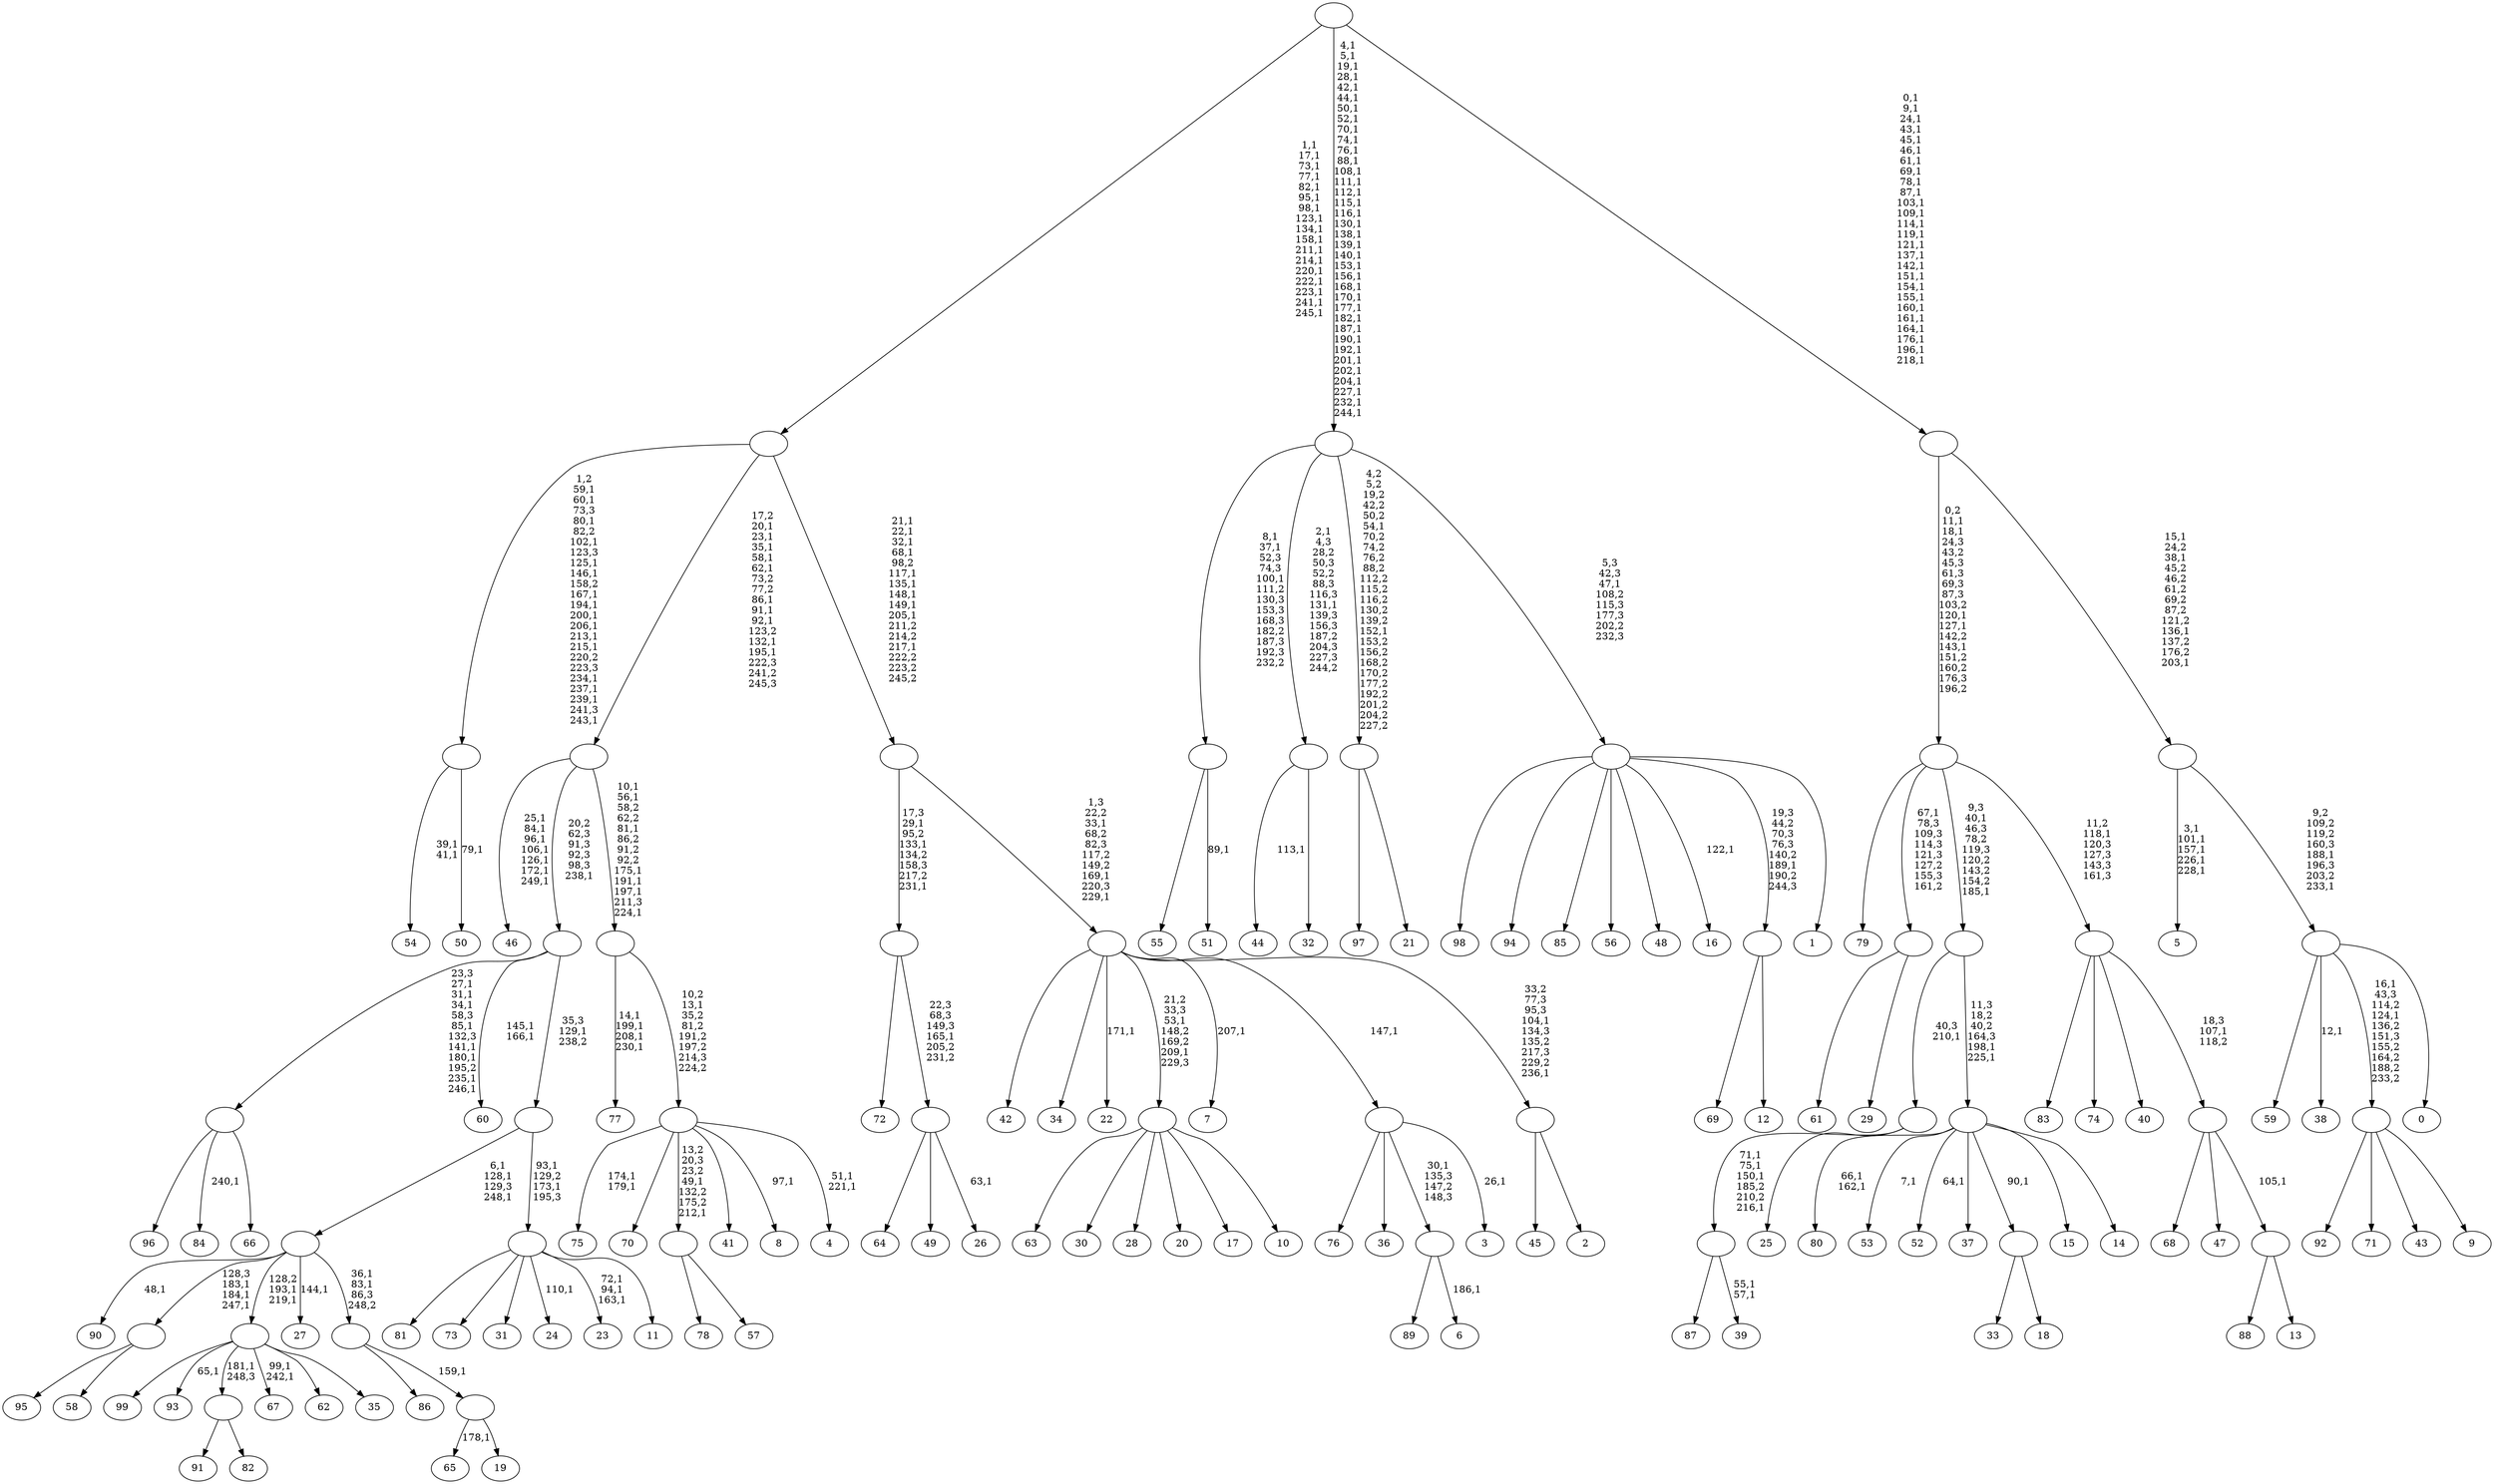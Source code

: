 digraph T {
	350 [label="99"]
	349 [label="98"]
	348 [label="97"]
	347 [label="96"]
	346 [label="95"]
	345 [label="94"]
	344 [label="93"]
	342 [label="92"]
	341 [label="91"]
	340 [label="90"]
	338 [label="89"]
	337 [label="88"]
	336 [label="87"]
	335 [label="86"]
	334 [label="85"]
	333 [label="84"]
	331 [label="83"]
	330 [label="82"]
	329 [label=""]
	328 [label="81"]
	327 [label="80"]
	324 [label="79"]
	323 [label="78"]
	322 [label="77"]
	317 [label="76"]
	316 [label="75"]
	313 [label="74"]
	312 [label="73"]
	311 [label="72"]
	310 [label="71"]
	309 [label="70"]
	308 [label="69"]
	307 [label="68"]
	306 [label="67"]
	303 [label="66"]
	302 [label=""]
	294 [label="65"]
	292 [label="64"]
	291 [label="63"]
	290 [label="62"]
	289 [label="61"]
	288 [label="60"]
	285 [label="59"]
	284 [label="58"]
	283 [label=""]
	280 [label="57"]
	279 [label=""]
	277 [label="56"]
	276 [label="55"]
	275 [label="54"]
	272 [label="53"]
	270 [label="52"]
	268 [label="51"]
	266 [label=""]
	263 [label="50"]
	261 [label=""]
	245 [label="49"]
	244 [label="48"]
	243 [label="47"]
	242 [label="46"]
	234 [label="45"]
	233 [label="44"]
	231 [label="43"]
	230 [label="42"]
	229 [label="41"]
	228 [label="40"]
	227 [label="39"]
	224 [label=""]
	220 [label="38"]
	218 [label="37"]
	217 [label="36"]
	216 [label="35"]
	215 [label=""]
	213 [label="34"]
	212 [label="33"]
	211 [label="32"]
	210 [label=""]
	208 [label="31"]
	207 [label="30"]
	206 [label="29"]
	205 [label=""]
	204 [label="28"]
	203 [label="27"]
	201 [label="26"]
	199 [label=""]
	198 [label=""]
	195 [label="25"]
	194 [label=""]
	193 [label="24"]
	191 [label="23"]
	187 [label="22"]
	185 [label="21"]
	184 [label=""]
	182 [label="20"]
	181 [label="19"]
	180 [label=""]
	179 [label=""]
	177 [label=""]
	174 [label="18"]
	173 [label=""]
	172 [label="17"]
	171 [label="16"]
	169 [label="15"]
	168 [label="14"]
	167 [label=""]
	165 [label=""]
	163 [label="13"]
	162 [label=""]
	161 [label=""]
	160 [label=""]
	159 [label=""]
	154 [label="12"]
	153 [label=""]
	152 [label="11"]
	151 [label=""]
	149 [label=""]
	148 [label=""]
	147 [label="10"]
	146 [label=""]
	144 [label="9"]
	143 [label=""]
	141 [label="8"]
	139 [label="7"]
	137 [label="6"]
	135 [label=""]
	134 [label="5"]
	128 [label="4"]
	125 [label=""]
	124 [label=""]
	117 [label=""]
	107 [label="3"]
	105 [label=""]
	104 [label="2"]
	103 [label=""]
	101 [label=""]
	98 [label=""]
	88 [label=""]
	71 [label="1"]
	70 [label=""]
	69 [label=""]
	33 [label="0"]
	32 [label=""]
	30 [label=""]
	26 [label=""]
	0 [label=""]
	329 -> 341 [label=""]
	329 -> 330 [label=""]
	302 -> 333 [label="240,1"]
	302 -> 347 [label=""]
	302 -> 303 [label=""]
	283 -> 346 [label=""]
	283 -> 284 [label=""]
	279 -> 323 [label=""]
	279 -> 280 [label=""]
	266 -> 268 [label="89,1"]
	266 -> 276 [label=""]
	261 -> 263 [label="79,1"]
	261 -> 275 [label="39,1\n41,1"]
	224 -> 227 [label="55,1\n57,1"]
	224 -> 336 [label=""]
	215 -> 306 [label="99,1\n242,1"]
	215 -> 344 [label="65,1"]
	215 -> 350 [label=""]
	215 -> 329 [label="181,1\n248,3"]
	215 -> 290 [label=""]
	215 -> 216 [label=""]
	210 -> 233 [label="113,1"]
	210 -> 211 [label=""]
	205 -> 289 [label=""]
	205 -> 206 [label=""]
	199 -> 201 [label="63,1"]
	199 -> 292 [label=""]
	199 -> 245 [label=""]
	198 -> 311 [label=""]
	198 -> 199 [label="22,3\n68,3\n149,3\n165,1\n205,2\n231,2"]
	194 -> 224 [label="71,1\n75,1\n150,1\n185,2\n210,2\n216,1"]
	194 -> 195 [label=""]
	184 -> 348 [label=""]
	184 -> 185 [label=""]
	180 -> 294 [label="178,1"]
	180 -> 181 [label=""]
	179 -> 335 [label=""]
	179 -> 180 [label="159,1"]
	177 -> 179 [label="36,1\n83,1\n86,3\n248,2"]
	177 -> 203 [label="144,1"]
	177 -> 215 [label="128,2\n193,1\n219,1"]
	177 -> 283 [label="128,3\n183,1\n184,1\n247,1"]
	177 -> 340 [label="48,1"]
	173 -> 212 [label=""]
	173 -> 174 [label=""]
	167 -> 270 [label="64,1"]
	167 -> 272 [label="7,1"]
	167 -> 327 [label="66,1\n162,1"]
	167 -> 218 [label=""]
	167 -> 173 [label="90,1"]
	167 -> 169 [label=""]
	167 -> 168 [label=""]
	165 -> 167 [label="11,3\n18,2\n40,2\n164,3\n198,1\n225,1"]
	165 -> 194 [label="40,3\n210,1"]
	162 -> 337 [label=""]
	162 -> 163 [label=""]
	161 -> 307 [label=""]
	161 -> 243 [label=""]
	161 -> 162 [label="105,1"]
	160 -> 331 [label=""]
	160 -> 313 [label=""]
	160 -> 228 [label=""]
	160 -> 161 [label="18,3\n107,1\n118,2"]
	159 -> 165 [label="9,3\n40,1\n46,3\n78,2\n119,3\n120,2\n143,2\n154,2\n185,1"]
	159 -> 324 [label=""]
	159 -> 205 [label="67,1\n78,3\n109,3\n114,3\n121,3\n127,2\n155,3\n161,2"]
	159 -> 160 [label="11,2\n118,1\n120,3\n127,3\n143,3\n161,3"]
	153 -> 308 [label=""]
	153 -> 154 [label=""]
	151 -> 191 [label="72,1\n94,1\n163,1"]
	151 -> 193 [label="110,1"]
	151 -> 328 [label=""]
	151 -> 312 [label=""]
	151 -> 208 [label=""]
	151 -> 152 [label=""]
	149 -> 151 [label="93,1\n129,2\n173,1\n195,3"]
	149 -> 177 [label="6,1\n128,1\n129,3\n248,1"]
	148 -> 288 [label="145,1\n166,1"]
	148 -> 302 [label="23,3\n27,1\n31,1\n34,1\n58,3\n85,1\n132,3\n141,1\n180,1\n195,2\n235,1\n246,1"]
	148 -> 149 [label="35,3\n129,1\n238,2"]
	146 -> 291 [label=""]
	146 -> 207 [label=""]
	146 -> 204 [label=""]
	146 -> 182 [label=""]
	146 -> 172 [label=""]
	146 -> 147 [label=""]
	143 -> 342 [label=""]
	143 -> 310 [label=""]
	143 -> 231 [label=""]
	143 -> 144 [label=""]
	135 -> 137 [label="186,1"]
	135 -> 338 [label=""]
	125 -> 128 [label="51,1\n221,1"]
	125 -> 141 [label="97,1"]
	125 -> 279 [label="13,2\n20,3\n23,2\n49,1\n132,2\n175,2\n212,1"]
	125 -> 316 [label="174,1\n179,1"]
	125 -> 309 [label=""]
	125 -> 229 [label=""]
	124 -> 322 [label="14,1\n199,1\n208,1\n230,1"]
	124 -> 125 [label="10,2\n13,1\n35,2\n81,2\n191,2\n197,2\n214,3\n224,2"]
	117 -> 124 [label="10,1\n56,1\n58,2\n62,2\n81,1\n86,2\n91,2\n92,2\n175,1\n191,1\n197,1\n211,3\n224,1"]
	117 -> 242 [label="25,1\n84,1\n96,1\n106,1\n126,1\n172,1\n249,1"]
	117 -> 148 [label="20,2\n62,3\n91,3\n92,3\n98,3\n238,1"]
	105 -> 107 [label="26,1"]
	105 -> 317 [label=""]
	105 -> 217 [label=""]
	105 -> 135 [label="30,1\n135,3\n147,2\n148,3"]
	103 -> 234 [label=""]
	103 -> 104 [label=""]
	101 -> 103 [label="33,2\n77,3\n95,3\n104,1\n134,3\n135,2\n217,3\n229,2\n236,1"]
	101 -> 139 [label="207,1"]
	101 -> 146 [label="21,2\n33,3\n53,1\n148,2\n169,2\n209,1\n229,3"]
	101 -> 187 [label="171,1"]
	101 -> 230 [label=""]
	101 -> 213 [label=""]
	101 -> 105 [label="147,1"]
	98 -> 101 [label="1,3\n22,2\n33,1\n68,2\n82,3\n117,2\n149,2\n169,1\n220,3\n229,1"]
	98 -> 198 [label="17,3\n29,1\n95,2\n133,1\n134,2\n158,3\n217,2\n231,1"]
	88 -> 98 [label="21,1\n22,1\n32,1\n68,1\n98,2\n117,1\n135,1\n148,1\n149,1\n205,1\n211,2\n214,2\n217,1\n222,2\n223,2\n245,2"]
	88 -> 117 [label="17,2\n20,1\n23,1\n35,1\n58,1\n62,1\n73,2\n77,2\n86,1\n91,1\n92,1\n123,2\n132,1\n195,1\n222,3\n241,2\n245,3"]
	88 -> 261 [label="1,2\n59,1\n60,1\n73,3\n80,1\n82,2\n102,1\n123,3\n125,1\n146,1\n158,2\n167,1\n194,1\n200,1\n206,1\n213,1\n215,1\n220,2\n223,3\n234,1\n237,1\n239,1\n241,3\n243,1"]
	70 -> 171 [label="122,1"]
	70 -> 349 [label=""]
	70 -> 345 [label=""]
	70 -> 334 [label=""]
	70 -> 277 [label=""]
	70 -> 244 [label=""]
	70 -> 153 [label="19,3\n44,2\n70,3\n76,3\n140,2\n189,1\n190,2\n244,3"]
	70 -> 71 [label=""]
	69 -> 184 [label="4,2\n5,2\n19,2\n42,2\n50,2\n54,1\n70,2\n74,2\n76,2\n88,2\n112,2\n115,2\n116,2\n130,2\n139,2\n152,1\n153,2\n156,2\n168,2\n170,2\n177,2\n192,2\n201,2\n204,2\n227,2"]
	69 -> 210 [label="2,1\n4,3\n28,2\n50,3\n52,2\n88,3\n116,3\n131,1\n139,3\n156,3\n187,2\n204,3\n227,3\n244,2"]
	69 -> 266 [label="8,1\n37,1\n52,3\n74,3\n100,1\n111,2\n130,3\n153,3\n168,3\n182,2\n187,3\n192,3\n232,2"]
	69 -> 70 [label="5,3\n42,3\n47,1\n108,2\n115,3\n177,3\n202,2\n232,3"]
	32 -> 143 [label="16,1\n43,3\n114,2\n124,1\n136,2\n151,3\n155,2\n164,2\n188,2\n233,2"]
	32 -> 220 [label="12,1"]
	32 -> 285 [label=""]
	32 -> 33 [label=""]
	30 -> 32 [label="9,2\n109,2\n119,2\n160,3\n188,1\n196,3\n203,2\n233,1"]
	30 -> 134 [label="3,1\n101,1\n157,1\n226,1\n228,1"]
	26 -> 30 [label="15,1\n24,2\n38,1\n45,2\n46,2\n61,2\n69,2\n87,2\n121,2\n136,1\n137,2\n176,2\n203,1"]
	26 -> 159 [label="0,2\n11,1\n18,1\n24,3\n43,2\n45,3\n61,3\n69,3\n87,3\n103,2\n120,1\n127,1\n142,2\n143,1\n151,2\n160,2\n176,3\n196,2"]
	0 -> 26 [label="0,1\n9,1\n24,1\n43,1\n45,1\n46,1\n61,1\n69,1\n78,1\n87,1\n103,1\n109,1\n114,1\n119,1\n121,1\n137,1\n142,1\n151,1\n154,1\n155,1\n160,1\n161,1\n164,1\n176,1\n196,1\n218,1"]
	0 -> 69 [label="4,1\n5,1\n19,1\n28,1\n42,1\n44,1\n50,1\n52,1\n70,1\n74,1\n76,1\n88,1\n108,1\n111,1\n112,1\n115,1\n116,1\n130,1\n138,1\n139,1\n140,1\n153,1\n156,1\n168,1\n170,1\n177,1\n182,1\n187,1\n190,1\n192,1\n201,1\n202,1\n204,1\n227,1\n232,1\n244,1"]
	0 -> 88 [label="1,1\n17,1\n73,1\n77,1\n82,1\n95,1\n98,1\n123,1\n134,1\n158,1\n211,1\n214,1\n220,1\n222,1\n223,1\n241,1\n245,1"]
}

